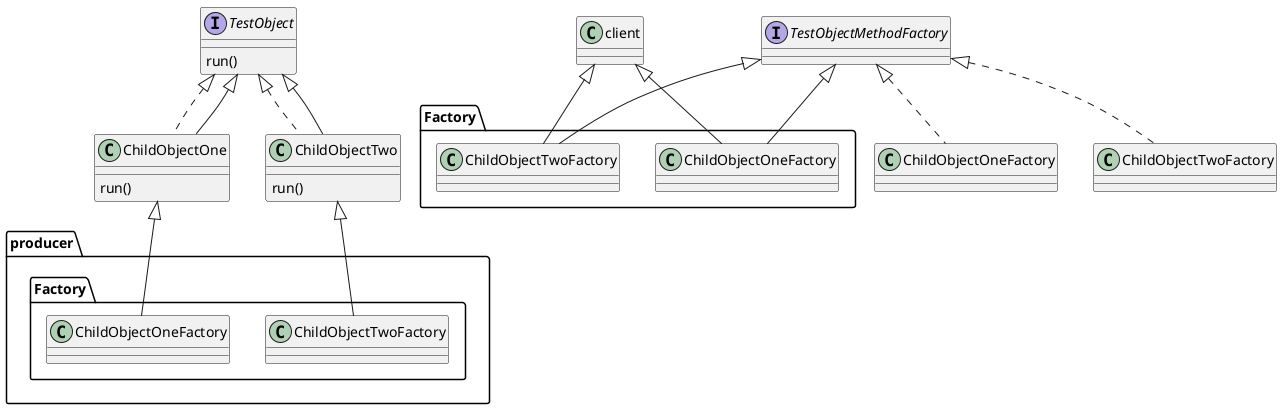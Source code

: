 @startuml
'https://plantuml.com/class-diagram

interface TestObject
class ChildObjectOne implements TestObject
class ChildObjectTwo implements TestObject
class client

interface TestObjectMethodFactory
class ChildObjectOneFactory implements TestObjectMethodFactory
class ChildObjectTwoFactory implements TestObjectMethodFactory



namespace producer {
    TestObject <|-- ChildObjectOne
    TestObject <|-- ChildObjectTwo

    ChildObjectOne <|-- Factory.ChildObjectOneFactory
    ChildObjectTwo <|-- Factory.ChildObjectTwoFactory


    TestObject : run()
    ChildObjectOne : run()
    ChildObjectTwo : run()
}

namespace Factory {
    TestObjectMethodFactory <|-- ChildObjectOneFactory
    TestObjectMethodFactory <|-- ChildObjectTwoFactory
}

client <|-- Factory.ChildObjectOneFactory
client <|-- Factory.ChildObjectTwoFactory




@enduml